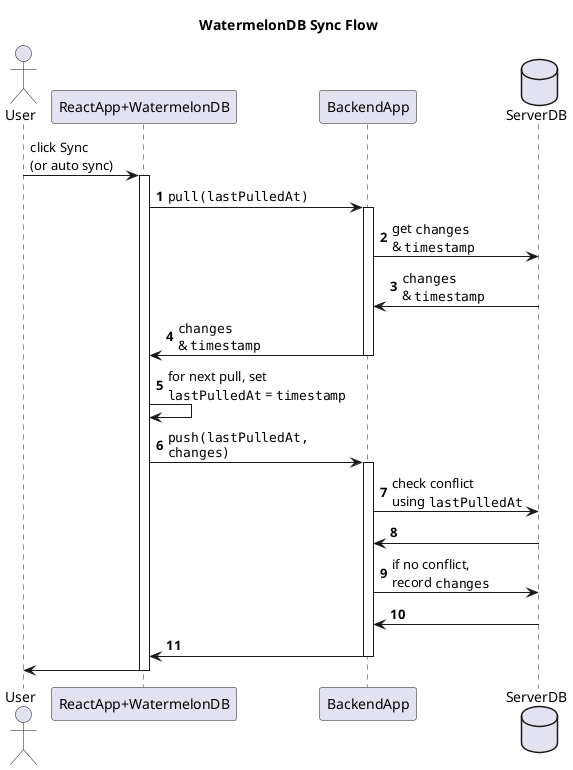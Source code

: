 @startuml
title WatermelonDB Sync Flow

actor User

participant "ReactApp+WatermelonDB" as ReactApp
participant BackendApp
database ServerDB

User -> ReactApp : click Sync\n(or auto sync)
activate ReactApp

autonumber

ReactApp -> BackendApp : ""pull(lastPulledAt)""
activate BackendApp

BackendApp -> ServerDB : get ""changes"" \n& ""timestamp""
ServerDB -> BackendApp : ""changes"" \n& ""timestamp""

BackendApp -> ReactApp : ""changes"" \n& ""timestamp""
deactivate BackendApp

ReactApp -> ReactApp : for next pull, set\n""lastPulledAt"" = ""timestamp""

ReactApp -> BackendApp : ""push(lastPulledAt,""\n""changes)""
activate BackendApp

BackendApp -> ServerDB : check conflict\nusing ""lastPulledAt""
ServerDB -> BackendApp

BackendApp -> ServerDB : if no conflict,\nrecord ""changes""
ServerDB -> BackendApp

BackendApp -> ReactApp
deactivate BackendApp

autonumber stop

ReactApp -> User
deactivate ReactApp

@enduml